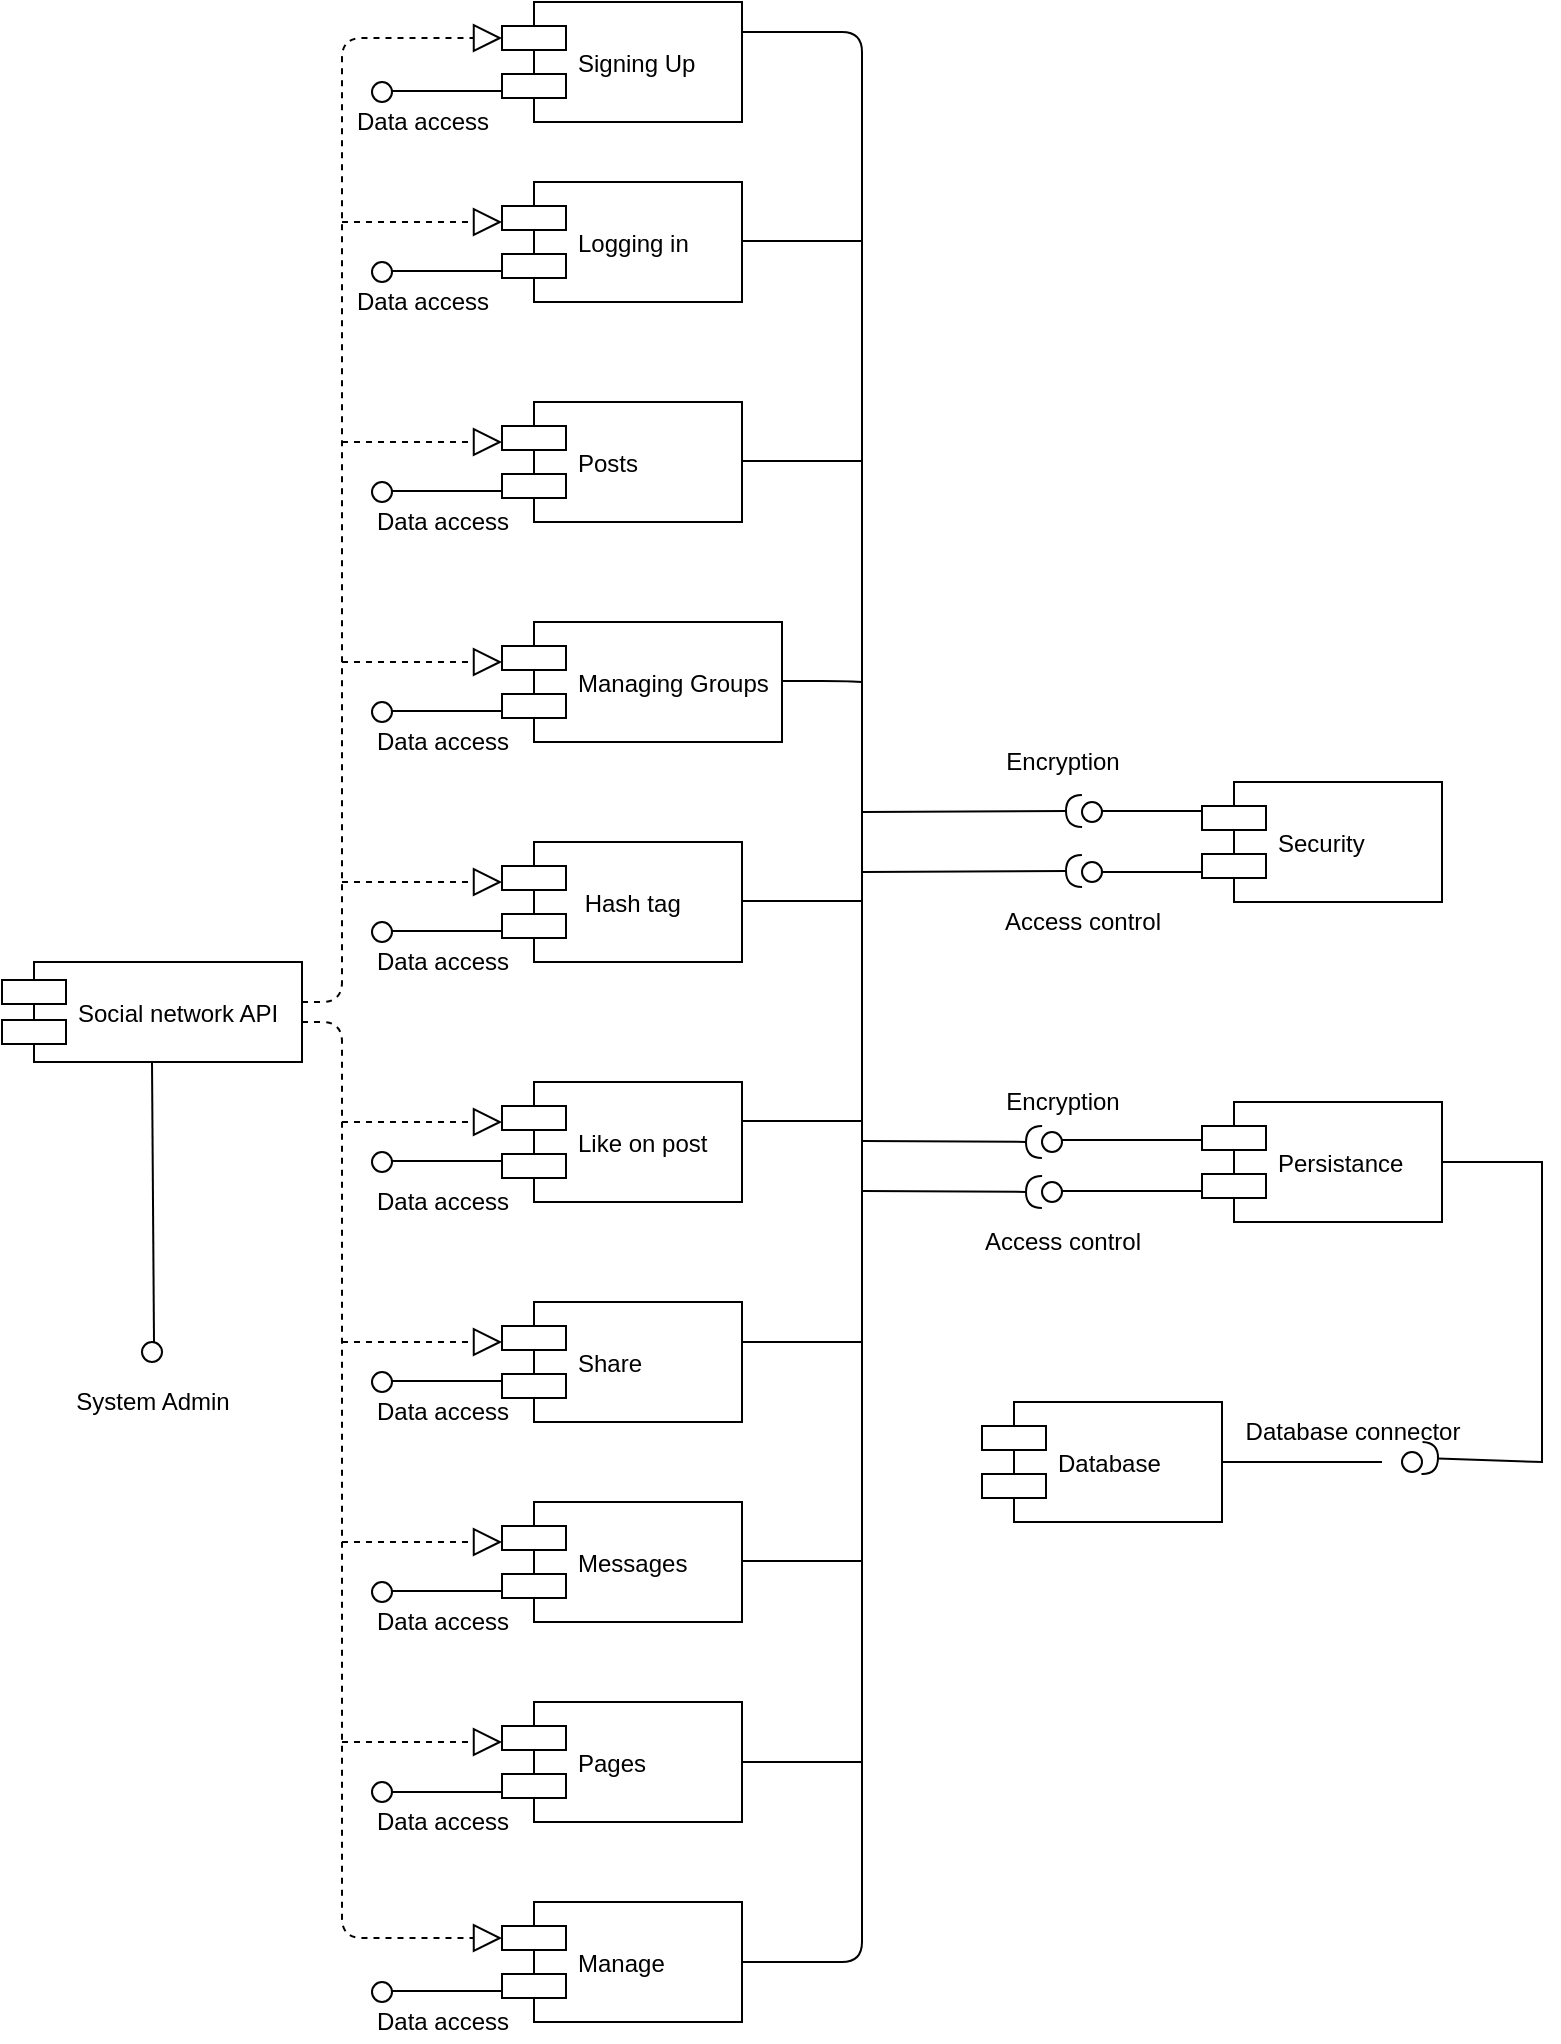 <mxfile version="12.3.7" type="device" pages="1"><diagram id="jBjnofWsAQh-f83m3hXs" name="Page-1"><mxGraphModel dx="1094" dy="465" grid="1" gridSize="10" guides="1" tooltips="1" connect="1" arrows="1" fold="1" page="1" pageScale="1" pageWidth="850" pageHeight="1100" math="0" shadow="0"><root><mxCell id="0"/><mxCell id="1" parent="0"/><mxCell id="QNj_TmU1Fy6AL2THpk6l-1" value="Social network API" style="shape=component;align=left;spacingLeft=36;" vertex="1" parent="1"><mxGeometry x="30" y="550" width="150" height="50" as="geometry"/></mxCell><mxCell id="QNj_TmU1Fy6AL2THpk6l-4" value="Signing Up" style="shape=component;align=left;spacingLeft=36;" vertex="1" parent="1"><mxGeometry x="280" y="70" width="120" height="60" as="geometry"/></mxCell><mxCell id="QNj_TmU1Fy6AL2THpk6l-5" value="Logging in" style="shape=component;align=left;spacingLeft=36;" vertex="1" parent="1"><mxGeometry x="280" y="160" width="120" height="60" as="geometry"/></mxCell><mxCell id="QNj_TmU1Fy6AL2THpk6l-6" value="Posts" style="shape=component;align=left;spacingLeft=36;" vertex="1" parent="1"><mxGeometry x="280" y="270" width="120" height="60" as="geometry"/></mxCell><mxCell id="QNj_TmU1Fy6AL2THpk6l-7" value="Managing Groups" style="shape=component;align=left;spacingLeft=36;" vertex="1" parent="1"><mxGeometry x="280" y="380" width="140" height="60" as="geometry"/></mxCell><mxCell id="QNj_TmU1Fy6AL2THpk6l-8" value=" Hash tag" style="shape=component;align=left;spacingLeft=36;" vertex="1" parent="1"><mxGeometry x="280" y="490" width="120" height="60" as="geometry"/></mxCell><mxCell id="QNj_TmU1Fy6AL2THpk6l-9" value="Like on post" style="shape=component;align=left;spacingLeft=36;" vertex="1" parent="1"><mxGeometry x="280" y="610" width="120" height="60" as="geometry"/></mxCell><mxCell id="QNj_TmU1Fy6AL2THpk6l-10" value="Messages" style="shape=component;align=left;spacingLeft=36;" vertex="1" parent="1"><mxGeometry x="280" y="820" width="120" height="60" as="geometry"/></mxCell><mxCell id="QNj_TmU1Fy6AL2THpk6l-11" value="Share" style="shape=component;align=left;spacingLeft=36;" vertex="1" parent="1"><mxGeometry x="280" y="720" width="120" height="60" as="geometry"/></mxCell><mxCell id="QNj_TmU1Fy6AL2THpk6l-12" value="Pages" style="shape=component;align=left;spacingLeft=36;" vertex="1" parent="1"><mxGeometry x="280" y="920" width="120" height="60" as="geometry"/></mxCell><mxCell id="QNj_TmU1Fy6AL2THpk6l-13" value="Manage" style="shape=component;align=left;spacingLeft=36;" vertex="1" parent="1"><mxGeometry x="280" y="1020" width="120" height="60" as="geometry"/></mxCell><mxCell id="QNj_TmU1Fy6AL2THpk6l-14" value="Security" style="shape=component;align=left;spacingLeft=36;" vertex="1" parent="1"><mxGeometry x="630" y="460" width="120" height="60" as="geometry"/></mxCell><mxCell id="QNj_TmU1Fy6AL2THpk6l-15" value="Persistance" style="shape=component;align=left;spacingLeft=36;" vertex="1" parent="1"><mxGeometry x="630" y="620" width="120" height="60" as="geometry"/></mxCell><mxCell id="QNj_TmU1Fy6AL2THpk6l-16" value="Database" style="shape=component;align=left;spacingLeft=36;" vertex="1" parent="1"><mxGeometry x="520" y="770" width="120" height="60" as="geometry"/></mxCell><mxCell id="QNj_TmU1Fy6AL2THpk6l-17" value="" style="endArrow=block;dashed=1;endFill=0;endSize=12;html=1;entryX=0;entryY=0.3;entryDx=0;entryDy=0;" edge="1" parent="1" target="QNj_TmU1Fy6AL2THpk6l-4"><mxGeometry width="160" relative="1" as="geometry"><mxPoint x="180" y="570" as="sourcePoint"/><mxPoint x="210" y="90" as="targetPoint"/><Array as="points"><mxPoint x="200" y="570"/><mxPoint x="200" y="88"/></Array></mxGeometry></mxCell><mxCell id="QNj_TmU1Fy6AL2THpk6l-18" value="" style="endArrow=block;dashed=1;endFill=0;endSize=12;html=1;" edge="1" parent="1"><mxGeometry width="160" relative="1" as="geometry"><mxPoint x="200" y="180" as="sourcePoint"/><mxPoint x="280" y="180" as="targetPoint"/></mxGeometry></mxCell><mxCell id="QNj_TmU1Fy6AL2THpk6l-19" value="" style="endArrow=block;dashed=1;endFill=0;endSize=12;html=1;" edge="1" parent="1"><mxGeometry width="160" relative="1" as="geometry"><mxPoint x="200" y="290" as="sourcePoint"/><mxPoint x="280" y="290" as="targetPoint"/></mxGeometry></mxCell><mxCell id="QNj_TmU1Fy6AL2THpk6l-20" value="" style="endArrow=block;dashed=1;endFill=0;endSize=12;html=1;" edge="1" parent="1"><mxGeometry width="160" relative="1" as="geometry"><mxPoint x="200" y="400" as="sourcePoint"/><mxPoint x="280" y="400" as="targetPoint"/></mxGeometry></mxCell><mxCell id="QNj_TmU1Fy6AL2THpk6l-23" value="" style="endArrow=block;dashed=1;endFill=0;endSize=12;html=1;" edge="1" parent="1"><mxGeometry width="160" relative="1" as="geometry"><mxPoint x="200" y="510" as="sourcePoint"/><mxPoint x="280" y="510" as="targetPoint"/></mxGeometry></mxCell><mxCell id="QNj_TmU1Fy6AL2THpk6l-24" value="" style="endArrow=block;dashed=1;endFill=0;endSize=12;html=1;entryX=0;entryY=0.3;entryDx=0;entryDy=0;" edge="1" parent="1" target="QNj_TmU1Fy6AL2THpk6l-13"><mxGeometry width="160" relative="1" as="geometry"><mxPoint x="180" y="580" as="sourcePoint"/><mxPoint x="190" y="1000" as="targetPoint"/><Array as="points"><mxPoint x="200" y="580"/><mxPoint x="200" y="1038"/></Array></mxGeometry></mxCell><mxCell id="QNj_TmU1Fy6AL2THpk6l-25" value="" style="endArrow=block;dashed=1;endFill=0;endSize=12;html=1;" edge="1" parent="1"><mxGeometry width="160" relative="1" as="geometry"><mxPoint x="200" y="940" as="sourcePoint"/><mxPoint x="280" y="940" as="targetPoint"/></mxGeometry></mxCell><mxCell id="QNj_TmU1Fy6AL2THpk6l-26" value="" style="endArrow=block;dashed=1;endFill=0;endSize=12;html=1;" edge="1" parent="1"><mxGeometry width="160" relative="1" as="geometry"><mxPoint x="200" y="840" as="sourcePoint"/><mxPoint x="280" y="840" as="targetPoint"/></mxGeometry></mxCell><mxCell id="QNj_TmU1Fy6AL2THpk6l-27" value="" style="endArrow=block;dashed=1;endFill=0;endSize=12;html=1;" edge="1" parent="1"><mxGeometry width="160" relative="1" as="geometry"><mxPoint x="200" y="740" as="sourcePoint"/><mxPoint x="280" y="740" as="targetPoint"/></mxGeometry></mxCell><mxCell id="QNj_TmU1Fy6AL2THpk6l-28" value="" style="endArrow=block;dashed=1;endFill=0;endSize=12;html=1;" edge="1" parent="1"><mxGeometry width="160" relative="1" as="geometry"><mxPoint x="200" y="630" as="sourcePoint"/><mxPoint x="280" y="630" as="targetPoint"/></mxGeometry></mxCell><mxCell id="QNj_TmU1Fy6AL2THpk6l-34" value="" style="endArrow=none;html=1;edgeStyle=orthogonalEdgeStyle;entryX=1;entryY=0.5;entryDx=0;entryDy=0;exitX=1;exitY=0.25;exitDx=0;exitDy=0;" edge="1" parent="1" source="QNj_TmU1Fy6AL2THpk6l-4" target="QNj_TmU1Fy6AL2THpk6l-13"><mxGeometry relative="1" as="geometry"><mxPoint x="460" y="80" as="sourcePoint"/><mxPoint x="460" y="1050" as="targetPoint"/><Array as="points"><mxPoint x="460" y="85"/><mxPoint x="460" y="1050"/></Array></mxGeometry></mxCell><mxCell id="QNj_TmU1Fy6AL2THpk6l-35" value="" style="resizable=0;html=1;align=left;verticalAlign=bottom;labelBackgroundColor=#ffffff;fontSize=10;" connectable="0" vertex="1" parent="QNj_TmU1Fy6AL2THpk6l-34"><mxGeometry x="-1" relative="1" as="geometry"/></mxCell><mxCell id="QNj_TmU1Fy6AL2THpk6l-36" value="" style="resizable=0;html=1;align=right;verticalAlign=bottom;labelBackgroundColor=#ffffff;fontSize=10;" connectable="0" vertex="1" parent="QNj_TmU1Fy6AL2THpk6l-34"><mxGeometry x="1" relative="1" as="geometry"/></mxCell><mxCell id="QNj_TmU1Fy6AL2THpk6l-40" value="" style="endArrow=none;html=1;edgeStyle=orthogonalEdgeStyle;exitX=1;exitY=0.5;exitDx=0;exitDy=0;" edge="1" parent="1" source="QNj_TmU1Fy6AL2THpk6l-12"><mxGeometry relative="1" as="geometry"><mxPoint x="410" y="950" as="sourcePoint"/><mxPoint x="460" y="950" as="targetPoint"/></mxGeometry></mxCell><mxCell id="QNj_TmU1Fy6AL2THpk6l-41" value="" style="resizable=0;html=1;align=left;verticalAlign=bottom;labelBackgroundColor=#ffffff;fontSize=10;" connectable="0" vertex="1" parent="QNj_TmU1Fy6AL2THpk6l-40"><mxGeometry x="-1" relative="1" as="geometry"/></mxCell><mxCell id="QNj_TmU1Fy6AL2THpk6l-42" value="" style="resizable=0;html=1;align=right;verticalAlign=bottom;labelBackgroundColor=#ffffff;fontSize=10;" connectable="0" vertex="1" parent="QNj_TmU1Fy6AL2THpk6l-40"><mxGeometry x="1" relative="1" as="geometry"/></mxCell><mxCell id="QNj_TmU1Fy6AL2THpk6l-43" value="" style="endArrow=none;html=1;edgeStyle=orthogonalEdgeStyle;exitX=1;exitY=0.5;exitDx=0;exitDy=0;" edge="1" parent="1"><mxGeometry relative="1" as="geometry"><mxPoint x="400" y="849.5" as="sourcePoint"/><mxPoint x="460" y="849.5" as="targetPoint"/></mxGeometry></mxCell><mxCell id="QNj_TmU1Fy6AL2THpk6l-44" value="" style="resizable=0;html=1;align=left;verticalAlign=bottom;labelBackgroundColor=#ffffff;fontSize=10;" connectable="0" vertex="1" parent="QNj_TmU1Fy6AL2THpk6l-43"><mxGeometry x="-1" relative="1" as="geometry"/></mxCell><mxCell id="QNj_TmU1Fy6AL2THpk6l-45" value="" style="resizable=0;html=1;align=right;verticalAlign=bottom;labelBackgroundColor=#ffffff;fontSize=10;" connectable="0" vertex="1" parent="QNj_TmU1Fy6AL2THpk6l-43"><mxGeometry x="1" relative="1" as="geometry"/></mxCell><mxCell id="QNj_TmU1Fy6AL2THpk6l-46" value="" style="endArrow=none;html=1;edgeStyle=orthogonalEdgeStyle;exitX=1;exitY=0.5;exitDx=0;exitDy=0;" edge="1" parent="1"><mxGeometry relative="1" as="geometry"><mxPoint x="400" y="740" as="sourcePoint"/><mxPoint x="460" y="740" as="targetPoint"/></mxGeometry></mxCell><mxCell id="QNj_TmU1Fy6AL2THpk6l-47" value="" style="resizable=0;html=1;align=left;verticalAlign=bottom;labelBackgroundColor=#ffffff;fontSize=10;" connectable="0" vertex="1" parent="QNj_TmU1Fy6AL2THpk6l-46"><mxGeometry x="-1" relative="1" as="geometry"/></mxCell><mxCell id="QNj_TmU1Fy6AL2THpk6l-48" value="" style="resizable=0;html=1;align=right;verticalAlign=bottom;labelBackgroundColor=#ffffff;fontSize=10;" connectable="0" vertex="1" parent="QNj_TmU1Fy6AL2THpk6l-46"><mxGeometry x="1" relative="1" as="geometry"/></mxCell><mxCell id="QNj_TmU1Fy6AL2THpk6l-49" value="" style="endArrow=none;html=1;edgeStyle=orthogonalEdgeStyle;exitX=1;exitY=0.5;exitDx=0;exitDy=0;" edge="1" parent="1"><mxGeometry relative="1" as="geometry"><mxPoint x="400" y="629.5" as="sourcePoint"/><mxPoint x="460" y="629.5" as="targetPoint"/></mxGeometry></mxCell><mxCell id="QNj_TmU1Fy6AL2THpk6l-50" value="" style="resizable=0;html=1;align=left;verticalAlign=bottom;labelBackgroundColor=#ffffff;fontSize=10;" connectable="0" vertex="1" parent="QNj_TmU1Fy6AL2THpk6l-49"><mxGeometry x="-1" relative="1" as="geometry"/></mxCell><mxCell id="QNj_TmU1Fy6AL2THpk6l-51" value="" style="resizable=0;html=1;align=right;verticalAlign=bottom;labelBackgroundColor=#ffffff;fontSize=10;" connectable="0" vertex="1" parent="QNj_TmU1Fy6AL2THpk6l-49"><mxGeometry x="1" relative="1" as="geometry"/></mxCell><mxCell id="QNj_TmU1Fy6AL2THpk6l-52" value="" style="endArrow=none;html=1;edgeStyle=orthogonalEdgeStyle;exitX=1;exitY=0.5;exitDx=0;exitDy=0;" edge="1" parent="1"><mxGeometry relative="1" as="geometry"><mxPoint x="400" y="519.5" as="sourcePoint"/><mxPoint x="460" y="519.5" as="targetPoint"/></mxGeometry></mxCell><mxCell id="QNj_TmU1Fy6AL2THpk6l-53" value="" style="resizable=0;html=1;align=left;verticalAlign=bottom;labelBackgroundColor=#ffffff;fontSize=10;" connectable="0" vertex="1" parent="QNj_TmU1Fy6AL2THpk6l-52"><mxGeometry x="-1" relative="1" as="geometry"/></mxCell><mxCell id="QNj_TmU1Fy6AL2THpk6l-54" value="" style="resizable=0;html=1;align=right;verticalAlign=bottom;labelBackgroundColor=#ffffff;fontSize=10;" connectable="0" vertex="1" parent="QNj_TmU1Fy6AL2THpk6l-52"><mxGeometry x="1" relative="1" as="geometry"/></mxCell><mxCell id="QNj_TmU1Fy6AL2THpk6l-55" value="" style="endArrow=none;html=1;edgeStyle=orthogonalEdgeStyle;exitX=1;exitY=0.5;exitDx=0;exitDy=0;" edge="1" parent="1"><mxGeometry relative="1" as="geometry"><mxPoint x="420" y="409.5" as="sourcePoint"/><mxPoint x="460" y="410" as="targetPoint"/><Array as="points"><mxPoint x="450" y="410"/><mxPoint x="450" y="410"/></Array></mxGeometry></mxCell><mxCell id="QNj_TmU1Fy6AL2THpk6l-56" value="" style="resizable=0;html=1;align=left;verticalAlign=bottom;labelBackgroundColor=#ffffff;fontSize=10;" connectable="0" vertex="1" parent="QNj_TmU1Fy6AL2THpk6l-55"><mxGeometry x="-1" relative="1" as="geometry"/></mxCell><mxCell id="QNj_TmU1Fy6AL2THpk6l-57" value="" style="resizable=0;html=1;align=right;verticalAlign=bottom;labelBackgroundColor=#ffffff;fontSize=10;" connectable="0" vertex="1" parent="QNj_TmU1Fy6AL2THpk6l-55"><mxGeometry x="1" relative="1" as="geometry"/></mxCell><mxCell id="QNj_TmU1Fy6AL2THpk6l-58" value="" style="endArrow=none;html=1;edgeStyle=orthogonalEdgeStyle;exitX=1;exitY=0.5;exitDx=0;exitDy=0;" edge="1" parent="1"><mxGeometry relative="1" as="geometry"><mxPoint x="400" y="299.5" as="sourcePoint"/><mxPoint x="460" y="299.5" as="targetPoint"/></mxGeometry></mxCell><mxCell id="QNj_TmU1Fy6AL2THpk6l-59" value="" style="resizable=0;html=1;align=left;verticalAlign=bottom;labelBackgroundColor=#ffffff;fontSize=10;" connectable="0" vertex="1" parent="QNj_TmU1Fy6AL2THpk6l-58"><mxGeometry x="-1" relative="1" as="geometry"/></mxCell><mxCell id="QNj_TmU1Fy6AL2THpk6l-60" value="" style="resizable=0;html=1;align=right;verticalAlign=bottom;labelBackgroundColor=#ffffff;fontSize=10;" connectable="0" vertex="1" parent="QNj_TmU1Fy6AL2THpk6l-58"><mxGeometry x="1" relative="1" as="geometry"/></mxCell><mxCell id="QNj_TmU1Fy6AL2THpk6l-61" value="" style="endArrow=none;html=1;edgeStyle=orthogonalEdgeStyle;exitX=1;exitY=0.5;exitDx=0;exitDy=0;" edge="1" parent="1"><mxGeometry relative="1" as="geometry"><mxPoint x="400" y="189.5" as="sourcePoint"/><mxPoint x="460" y="189.5" as="targetPoint"/></mxGeometry></mxCell><mxCell id="QNj_TmU1Fy6AL2THpk6l-62" value="" style="resizable=0;html=1;align=left;verticalAlign=bottom;labelBackgroundColor=#ffffff;fontSize=10;" connectable="0" vertex="1" parent="QNj_TmU1Fy6AL2THpk6l-61"><mxGeometry x="-1" relative="1" as="geometry"/></mxCell><mxCell id="QNj_TmU1Fy6AL2THpk6l-63" value="" style="resizable=0;html=1;align=right;verticalAlign=bottom;labelBackgroundColor=#ffffff;fontSize=10;" connectable="0" vertex="1" parent="QNj_TmU1Fy6AL2THpk6l-61"><mxGeometry x="1" relative="1" as="geometry"/></mxCell><mxCell id="QNj_TmU1Fy6AL2THpk6l-67" value="" style="rounded=0;orthogonalLoop=1;jettySize=auto;html=1;endArrow=none;endFill=0;exitX=0.5;exitY=1;exitDx=0;exitDy=0;" edge="1" parent="1" source="QNj_TmU1Fy6AL2THpk6l-1"><mxGeometry relative="1" as="geometry"><mxPoint x="55" y="455" as="sourcePoint"/><mxPoint x="106" y="740" as="targetPoint"/></mxGeometry></mxCell><mxCell id="QNj_TmU1Fy6AL2THpk6l-69" value="" style="ellipse;whiteSpace=wrap;html=1;fontFamily=Helvetica;fontSize=12;fontColor=#000000;align=center;strokeColor=#000000;fillColor=#ffffff;points=[];aspect=fixed;resizable=0;" vertex="1" parent="1"><mxGeometry x="100" y="740" width="10" height="10" as="geometry"/></mxCell><mxCell id="QNj_TmU1Fy6AL2THpk6l-70" value="System Admin" style="text;html=1;align=center;verticalAlign=middle;resizable=0;points=[];;autosize=1;" vertex="1" parent="1"><mxGeometry x="60" y="760" width="90" height="20" as="geometry"/></mxCell><mxCell id="QNj_TmU1Fy6AL2THpk6l-72" value="" style="ellipse;whiteSpace=wrap;html=1;fontFamily=Helvetica;fontSize=12;fontColor=#000000;align=center;strokeColor=#000000;fillColor=#ffffff;points=[];aspect=fixed;resizable=0;" vertex="1" parent="1"><mxGeometry x="215" y="420" width="10" height="10" as="geometry"/></mxCell><mxCell id="QNj_TmU1Fy6AL2THpk6l-83" value="" style="ellipse;whiteSpace=wrap;html=1;fontFamily=Helvetica;fontSize=12;fontColor=#000000;align=center;strokeColor=#000000;fillColor=#ffffff;points=[];aspect=fixed;resizable=0;" vertex="1" parent="1"><mxGeometry x="215" y="310" width="10" height="10" as="geometry"/></mxCell><mxCell id="QNj_TmU1Fy6AL2THpk6l-74" value="" style="rounded=0;orthogonalLoop=1;jettySize=auto;html=1;endArrow=none;endFill=0;exitX=0.5;exitY=1;exitDx=0;exitDy=0;" edge="1" parent="1"><mxGeometry relative="1" as="geometry"><mxPoint x="225" y="204.5" as="sourcePoint"/><mxPoint x="280" y="204.5" as="targetPoint"/></mxGeometry></mxCell><mxCell id="QNj_TmU1Fy6AL2THpk6l-75" value="" style="rounded=0;orthogonalLoop=1;jettySize=auto;html=1;endArrow=none;endFill=0;exitX=0.5;exitY=1;exitDx=0;exitDy=0;" edge="1" parent="1"><mxGeometry relative="1" as="geometry"><mxPoint x="225" y="314.5" as="sourcePoint"/><mxPoint x="280" y="314.5" as="targetPoint"/></mxGeometry></mxCell><mxCell id="QNj_TmU1Fy6AL2THpk6l-76" value="" style="rounded=0;orthogonalLoop=1;jettySize=auto;html=1;endArrow=none;endFill=0;exitX=0.5;exitY=1;exitDx=0;exitDy=0;" edge="1" parent="1"><mxGeometry relative="1" as="geometry"><mxPoint x="225" y="424.5" as="sourcePoint"/><mxPoint x="280" y="424.5" as="targetPoint"/></mxGeometry></mxCell><mxCell id="QNj_TmU1Fy6AL2THpk6l-77" value="" style="rounded=0;orthogonalLoop=1;jettySize=auto;html=1;endArrow=none;endFill=0;exitX=0.5;exitY=1;exitDx=0;exitDy=0;" edge="1" parent="1"><mxGeometry relative="1" as="geometry"><mxPoint x="225" y="534.5" as="sourcePoint"/><mxPoint x="280" y="534.5" as="targetPoint"/></mxGeometry></mxCell><mxCell id="QNj_TmU1Fy6AL2THpk6l-78" value="" style="rounded=0;orthogonalLoop=1;jettySize=auto;html=1;endArrow=none;endFill=0;exitX=0.5;exitY=1;exitDx=0;exitDy=0;" edge="1" parent="1"><mxGeometry relative="1" as="geometry"><mxPoint x="225" y="649.5" as="sourcePoint"/><mxPoint x="280" y="649.5" as="targetPoint"/></mxGeometry></mxCell><mxCell id="QNj_TmU1Fy6AL2THpk6l-79" value="" style="rounded=0;orthogonalLoop=1;jettySize=auto;html=1;endArrow=none;endFill=0;exitX=0.5;exitY=1;exitDx=0;exitDy=0;" edge="1" parent="1"><mxGeometry relative="1" as="geometry"><mxPoint x="225" y="759.5" as="sourcePoint"/><mxPoint x="280" y="759.5" as="targetPoint"/><Array as="points"><mxPoint x="255" y="759.5"/></Array></mxGeometry></mxCell><mxCell id="QNj_TmU1Fy6AL2THpk6l-80" value="" style="rounded=0;orthogonalLoop=1;jettySize=auto;html=1;endArrow=none;endFill=0;exitX=0.5;exitY=1;exitDx=0;exitDy=0;" edge="1" parent="1"><mxGeometry relative="1" as="geometry"><mxPoint x="225" y="864.5" as="sourcePoint"/><mxPoint x="280" y="864.5" as="targetPoint"/></mxGeometry></mxCell><mxCell id="QNj_TmU1Fy6AL2THpk6l-81" value="" style="rounded=0;orthogonalLoop=1;jettySize=auto;html=1;endArrow=none;endFill=0;exitX=0.5;exitY=1;exitDx=0;exitDy=0;" edge="1" parent="1"><mxGeometry relative="1" as="geometry"><mxPoint x="225" y="965" as="sourcePoint"/><mxPoint x="280" y="965" as="targetPoint"/></mxGeometry></mxCell><mxCell id="QNj_TmU1Fy6AL2THpk6l-82" value="" style="rounded=0;orthogonalLoop=1;jettySize=auto;html=1;endArrow=none;endFill=0;exitX=0.5;exitY=1;exitDx=0;exitDy=0;" edge="1" parent="1"><mxGeometry relative="1" as="geometry"><mxPoint x="225" y="1064.5" as="sourcePoint"/><mxPoint x="280" y="1064.5" as="targetPoint"/></mxGeometry></mxCell><mxCell id="QNj_TmU1Fy6AL2THpk6l-85" value="" style="rounded=0;orthogonalLoop=1;jettySize=auto;html=1;endArrow=none;endFill=0;exitX=0.5;exitY=1;exitDx=0;exitDy=0;" edge="1" parent="1"><mxGeometry relative="1" as="geometry"><mxPoint x="225" y="114.5" as="sourcePoint"/><mxPoint x="280" y="114.5" as="targetPoint"/></mxGeometry></mxCell><mxCell id="QNj_TmU1Fy6AL2THpk6l-86" value="" style="ellipse;whiteSpace=wrap;html=1;fontFamily=Helvetica;fontSize=12;fontColor=#000000;align=center;strokeColor=#000000;fillColor=#ffffff;points=[];aspect=fixed;resizable=0;" vertex="1" parent="1"><mxGeometry x="215" y="110" width="10" height="10" as="geometry"/></mxCell><mxCell id="QNj_TmU1Fy6AL2THpk6l-87" value="" style="ellipse;whiteSpace=wrap;html=1;fontFamily=Helvetica;fontSize=12;fontColor=#000000;align=center;strokeColor=#000000;fillColor=#ffffff;points=[];aspect=fixed;resizable=0;" vertex="1" parent="1"><mxGeometry x="215" y="200" width="10" height="10" as="geometry"/></mxCell><mxCell id="QNj_TmU1Fy6AL2THpk6l-88" value="" style="ellipse;whiteSpace=wrap;html=1;fontFamily=Helvetica;fontSize=12;fontColor=#000000;align=center;strokeColor=#000000;fillColor=#ffffff;points=[];aspect=fixed;resizable=0;" vertex="1" parent="1"><mxGeometry x="215" y="530" width="10" height="10" as="geometry"/></mxCell><mxCell id="QNj_TmU1Fy6AL2THpk6l-89" value="" style="ellipse;whiteSpace=wrap;html=1;fontFamily=Helvetica;fontSize=12;fontColor=#000000;align=center;strokeColor=#000000;fillColor=#ffffff;points=[];aspect=fixed;resizable=0;" vertex="1" parent="1"><mxGeometry x="215" y="645" width="10" height="10" as="geometry"/></mxCell><mxCell id="QNj_TmU1Fy6AL2THpk6l-90" value="" style="ellipse;whiteSpace=wrap;html=1;fontFamily=Helvetica;fontSize=12;fontColor=#000000;align=center;strokeColor=#000000;fillColor=#ffffff;points=[];aspect=fixed;resizable=0;" vertex="1" parent="1"><mxGeometry x="215" y="755" width="10" height="10" as="geometry"/></mxCell><mxCell id="QNj_TmU1Fy6AL2THpk6l-91" value="" style="ellipse;whiteSpace=wrap;html=1;fontFamily=Helvetica;fontSize=12;fontColor=#000000;align=center;strokeColor=#000000;fillColor=#ffffff;points=[];aspect=fixed;resizable=0;" vertex="1" parent="1"><mxGeometry x="215" y="860" width="10" height="10" as="geometry"/></mxCell><mxCell id="QNj_TmU1Fy6AL2THpk6l-92" value="" style="ellipse;whiteSpace=wrap;html=1;fontFamily=Helvetica;fontSize=12;fontColor=#000000;align=center;strokeColor=#000000;fillColor=#ffffff;points=[];aspect=fixed;resizable=0;" vertex="1" parent="1"><mxGeometry x="215" y="960" width="10" height="10" as="geometry"/></mxCell><mxCell id="QNj_TmU1Fy6AL2THpk6l-93" value="" style="ellipse;whiteSpace=wrap;html=1;fontFamily=Helvetica;fontSize=12;fontColor=#000000;align=center;strokeColor=#000000;fillColor=#ffffff;points=[];aspect=fixed;resizable=0;" vertex="1" parent="1"><mxGeometry x="215" y="1060" width="10" height="10" as="geometry"/></mxCell><mxCell id="QNj_TmU1Fy6AL2THpk6l-94" value="Data access" style="text;html=1;align=center;verticalAlign=middle;resizable=0;points=[];;autosize=1;" vertex="1" parent="1"><mxGeometry x="200" y="210" width="80" height="20" as="geometry"/></mxCell><mxCell id="QNj_TmU1Fy6AL2THpk6l-95" value="Data access" style="text;html=1;align=center;verticalAlign=middle;resizable=0;points=[];;autosize=1;" vertex="1" parent="1"><mxGeometry x="210" y="320" width="80" height="20" as="geometry"/></mxCell><mxCell id="QNj_TmU1Fy6AL2THpk6l-96" value="Data access" style="text;html=1;align=center;verticalAlign=middle;resizable=0;points=[];;autosize=1;" vertex="1" parent="1"><mxGeometry x="200" y="120" width="80" height="20" as="geometry"/></mxCell><mxCell id="QNj_TmU1Fy6AL2THpk6l-97" value="Data access" style="text;html=1;align=center;verticalAlign=middle;resizable=0;points=[];;autosize=1;" vertex="1" parent="1"><mxGeometry x="210" y="430" width="80" height="20" as="geometry"/></mxCell><mxCell id="QNj_TmU1Fy6AL2THpk6l-98" value="Data access" style="text;html=1;align=center;verticalAlign=middle;resizable=0;points=[];;autosize=1;" vertex="1" parent="1"><mxGeometry x="210" y="540" width="80" height="20" as="geometry"/></mxCell><mxCell id="QNj_TmU1Fy6AL2THpk6l-99" value="Data access" style="text;html=1;align=center;verticalAlign=middle;resizable=0;points=[];;autosize=1;" vertex="1" parent="1"><mxGeometry x="210" y="660" width="80" height="20" as="geometry"/></mxCell><mxCell id="QNj_TmU1Fy6AL2THpk6l-100" value="Data access" style="text;html=1;align=center;verticalAlign=middle;resizable=0;points=[];;autosize=1;" vertex="1" parent="1"><mxGeometry x="210" y="765" width="80" height="20" as="geometry"/></mxCell><mxCell id="QNj_TmU1Fy6AL2THpk6l-101" value="Data access" style="text;html=1;align=center;verticalAlign=middle;resizable=0;points=[];;autosize=1;" vertex="1" parent="1"><mxGeometry x="210" y="870" width="80" height="20" as="geometry"/></mxCell><mxCell id="QNj_TmU1Fy6AL2THpk6l-102" value="Data access" style="text;html=1;align=center;verticalAlign=middle;resizable=0;points=[];;autosize=1;" vertex="1" parent="1"><mxGeometry x="210" y="970" width="80" height="20" as="geometry"/></mxCell><mxCell id="QNj_TmU1Fy6AL2THpk6l-103" value="Data access" style="text;html=1;align=center;verticalAlign=middle;resizable=0;points=[];;autosize=1;" vertex="1" parent="1"><mxGeometry x="210" y="1070" width="80" height="20" as="geometry"/></mxCell><mxCell id="QNj_TmU1Fy6AL2THpk6l-105" value="" style="rounded=0;orthogonalLoop=1;jettySize=auto;html=1;endArrow=halfCircle;endFill=0;endSize=6;strokeWidth=1;" edge="1" parent="1"><mxGeometry relative="1" as="geometry"><mxPoint x="460" y="475" as="sourcePoint"/><mxPoint x="570" y="474.5" as="targetPoint"/></mxGeometry></mxCell><mxCell id="QNj_TmU1Fy6AL2THpk6l-109" value="" style="rounded=0;orthogonalLoop=1;jettySize=auto;html=1;endArrow=halfCircle;endFill=0;endSize=6;strokeWidth=1;" edge="1" parent="1"><mxGeometry relative="1" as="geometry"><mxPoint x="460" y="639.5" as="sourcePoint"/><mxPoint x="550" y="640" as="targetPoint"/><Array as="points"/></mxGeometry></mxCell><mxCell id="QNj_TmU1Fy6AL2THpk6l-116" value="" style="rounded=0;orthogonalLoop=1;jettySize=auto;html=1;endArrow=none;endFill=0;exitX=0.5;exitY=1;exitDx=0;exitDy=0;" edge="1" parent="1"><mxGeometry relative="1" as="geometry"><mxPoint x="575" y="474.5" as="sourcePoint"/><mxPoint x="630" y="474.5" as="targetPoint"/></mxGeometry></mxCell><mxCell id="QNj_TmU1Fy6AL2THpk6l-117" value="" style="ellipse;whiteSpace=wrap;html=1;fontFamily=Helvetica;fontSize=12;fontColor=#000000;align=center;strokeColor=#000000;fillColor=#ffffff;points=[];aspect=fixed;resizable=0;" vertex="1" parent="1"><mxGeometry x="570" y="470" width="10" height="10" as="geometry"/></mxCell><mxCell id="QNj_TmU1Fy6AL2THpk6l-119" value="" style="rounded=0;orthogonalLoop=1;jettySize=auto;html=1;endArrow=none;endFill=0;exitX=1;exitY=0.4;exitDx=0;exitDy=0;exitPerimeter=0;" edge="1" parent="1" source="QNj_TmU1Fy6AL2THpk6l-120"><mxGeometry relative="1" as="geometry"><mxPoint x="566" y="639" as="sourcePoint"/><mxPoint x="630" y="639" as="targetPoint"/><Array as="points"><mxPoint x="600" y="639"/></Array></mxGeometry></mxCell><mxCell id="QNj_TmU1Fy6AL2THpk6l-120" value="" style="ellipse;whiteSpace=wrap;html=1;fontFamily=Helvetica;fontSize=12;fontColor=#000000;align=center;strokeColor=#000000;fillColor=#ffffff;points=[];aspect=fixed;resizable=0;" vertex="1" parent="1"><mxGeometry x="550" y="635" width="10" height="10" as="geometry"/></mxCell><mxCell id="QNj_TmU1Fy6AL2THpk6l-121" value="" style="rounded=0;orthogonalLoop=1;jettySize=auto;html=1;endArrow=none;endFill=0;exitX=1;exitY=0.5;exitDx=0;exitDy=0;" edge="1" parent="1" source="QNj_TmU1Fy6AL2THpk6l-16"><mxGeometry relative="1" as="geometry"><mxPoint x="650" y="800" as="sourcePoint"/><mxPoint x="720" y="800" as="targetPoint"/><Array as="points"><mxPoint x="670" y="800"/><mxPoint x="690" y="800"/></Array></mxGeometry></mxCell><mxCell id="QNj_TmU1Fy6AL2THpk6l-122" value="" style="ellipse;whiteSpace=wrap;html=1;fontFamily=Helvetica;fontSize=12;fontColor=#000000;align=center;strokeColor=#000000;fillColor=#ffffff;points=[];aspect=fixed;resizable=0;" vertex="1" parent="1"><mxGeometry x="730" y="795" width="10" height="10" as="geometry"/></mxCell><mxCell id="QNj_TmU1Fy6AL2THpk6l-123" value="" style="rounded=0;orthogonalLoop=1;jettySize=auto;html=1;endArrow=halfCircle;endFill=0;endSize=6;strokeWidth=1;exitX=1;exitY=0.5;exitDx=0;exitDy=0;" edge="1" parent="1" source="QNj_TmU1Fy6AL2THpk6l-15"><mxGeometry relative="1" as="geometry"><mxPoint x="720" y="750" as="sourcePoint"/><mxPoint x="740" y="798" as="targetPoint"/><Array as="points"><mxPoint x="800" y="650"/><mxPoint x="800" y="800"/></Array></mxGeometry></mxCell><mxCell id="QNj_TmU1Fy6AL2THpk6l-124" value="Database connector" style="text;html=1;align=center;verticalAlign=middle;resizable=0;points=[];;autosize=1;" vertex="1" parent="1"><mxGeometry x="640" y="775" width="130" height="20" as="geometry"/></mxCell><mxCell id="QNj_TmU1Fy6AL2THpk6l-125" value="Encryption" style="text;html=1;align=center;verticalAlign=middle;resizable=0;points=[];;autosize=1;" vertex="1" parent="1"><mxGeometry x="525" y="440" width="70" height="20" as="geometry"/></mxCell><mxCell id="QNj_TmU1Fy6AL2THpk6l-126" value="Encryption" style="text;html=1;align=center;verticalAlign=middle;resizable=0;points=[];;autosize=1;" vertex="1" parent="1"><mxGeometry x="525" y="610" width="70" height="20" as="geometry"/></mxCell><mxCell id="QNj_TmU1Fy6AL2THpk6l-127" value="" style="rounded=0;orthogonalLoop=1;jettySize=auto;html=1;endArrow=halfCircle;endFill=0;endSize=6;strokeWidth=1;" edge="1" parent="1"><mxGeometry relative="1" as="geometry"><mxPoint x="460" y="505" as="sourcePoint"/><mxPoint x="570" y="504.5" as="targetPoint"/></mxGeometry></mxCell><mxCell id="QNj_TmU1Fy6AL2THpk6l-128" value="" style="rounded=0;orthogonalLoop=1;jettySize=auto;html=1;endArrow=none;endFill=0;exitX=1;exitY=0.5;exitDx=0;exitDy=0;exitPerimeter=0;" edge="1" parent="1" source="QNj_TmU1Fy6AL2THpk6l-129"><mxGeometry relative="1" as="geometry"><mxPoint x="585" y="504.5" as="sourcePoint"/><mxPoint x="630" y="505" as="targetPoint"/></mxGeometry></mxCell><mxCell id="QNj_TmU1Fy6AL2THpk6l-129" value="" style="ellipse;whiteSpace=wrap;html=1;fontFamily=Helvetica;fontSize=12;fontColor=#000000;align=center;strokeColor=#000000;fillColor=#ffffff;points=[];aspect=fixed;resizable=0;" vertex="1" parent="1"><mxGeometry x="570" y="500" width="10" height="10" as="geometry"/></mxCell><mxCell id="QNj_TmU1Fy6AL2THpk6l-131" value="Access control" style="text;html=1;align=center;verticalAlign=middle;resizable=0;points=[];;autosize=1;" vertex="1" parent="1"><mxGeometry x="520" y="520" width="100" height="20" as="geometry"/></mxCell><mxCell id="QNj_TmU1Fy6AL2THpk6l-132" value="" style="rounded=0;orthogonalLoop=1;jettySize=auto;html=1;endArrow=halfCircle;endFill=0;endSize=6;strokeWidth=1;" edge="1" parent="1"><mxGeometry relative="1" as="geometry"><mxPoint x="460" y="664.5" as="sourcePoint"/><mxPoint x="550" y="665" as="targetPoint"/><Array as="points"/></mxGeometry></mxCell><mxCell id="QNj_TmU1Fy6AL2THpk6l-133" value="" style="rounded=0;orthogonalLoop=1;jettySize=auto;html=1;endArrow=none;endFill=0;exitX=1;exitY=0.45;exitDx=0;exitDy=0;exitPerimeter=0;" edge="1" parent="1" source="QNj_TmU1Fy6AL2THpk6l-134"><mxGeometry relative="1" as="geometry"><mxPoint x="563" y="665" as="sourcePoint"/><mxPoint x="630" y="664.5" as="targetPoint"/></mxGeometry></mxCell><mxCell id="QNj_TmU1Fy6AL2THpk6l-134" value="" style="ellipse;whiteSpace=wrap;html=1;fontFamily=Helvetica;fontSize=12;fontColor=#000000;align=center;strokeColor=#000000;fillColor=#ffffff;points=[];aspect=fixed;resizable=0;" vertex="1" parent="1"><mxGeometry x="550" y="660" width="10" height="10" as="geometry"/></mxCell><mxCell id="QNj_TmU1Fy6AL2THpk6l-135" value="Access control" style="text;html=1;align=center;verticalAlign=middle;resizable=0;points=[];;autosize=1;" vertex="1" parent="1"><mxGeometry x="510" y="680" width="100" height="20" as="geometry"/></mxCell></root></mxGraphModel></diagram></mxfile>